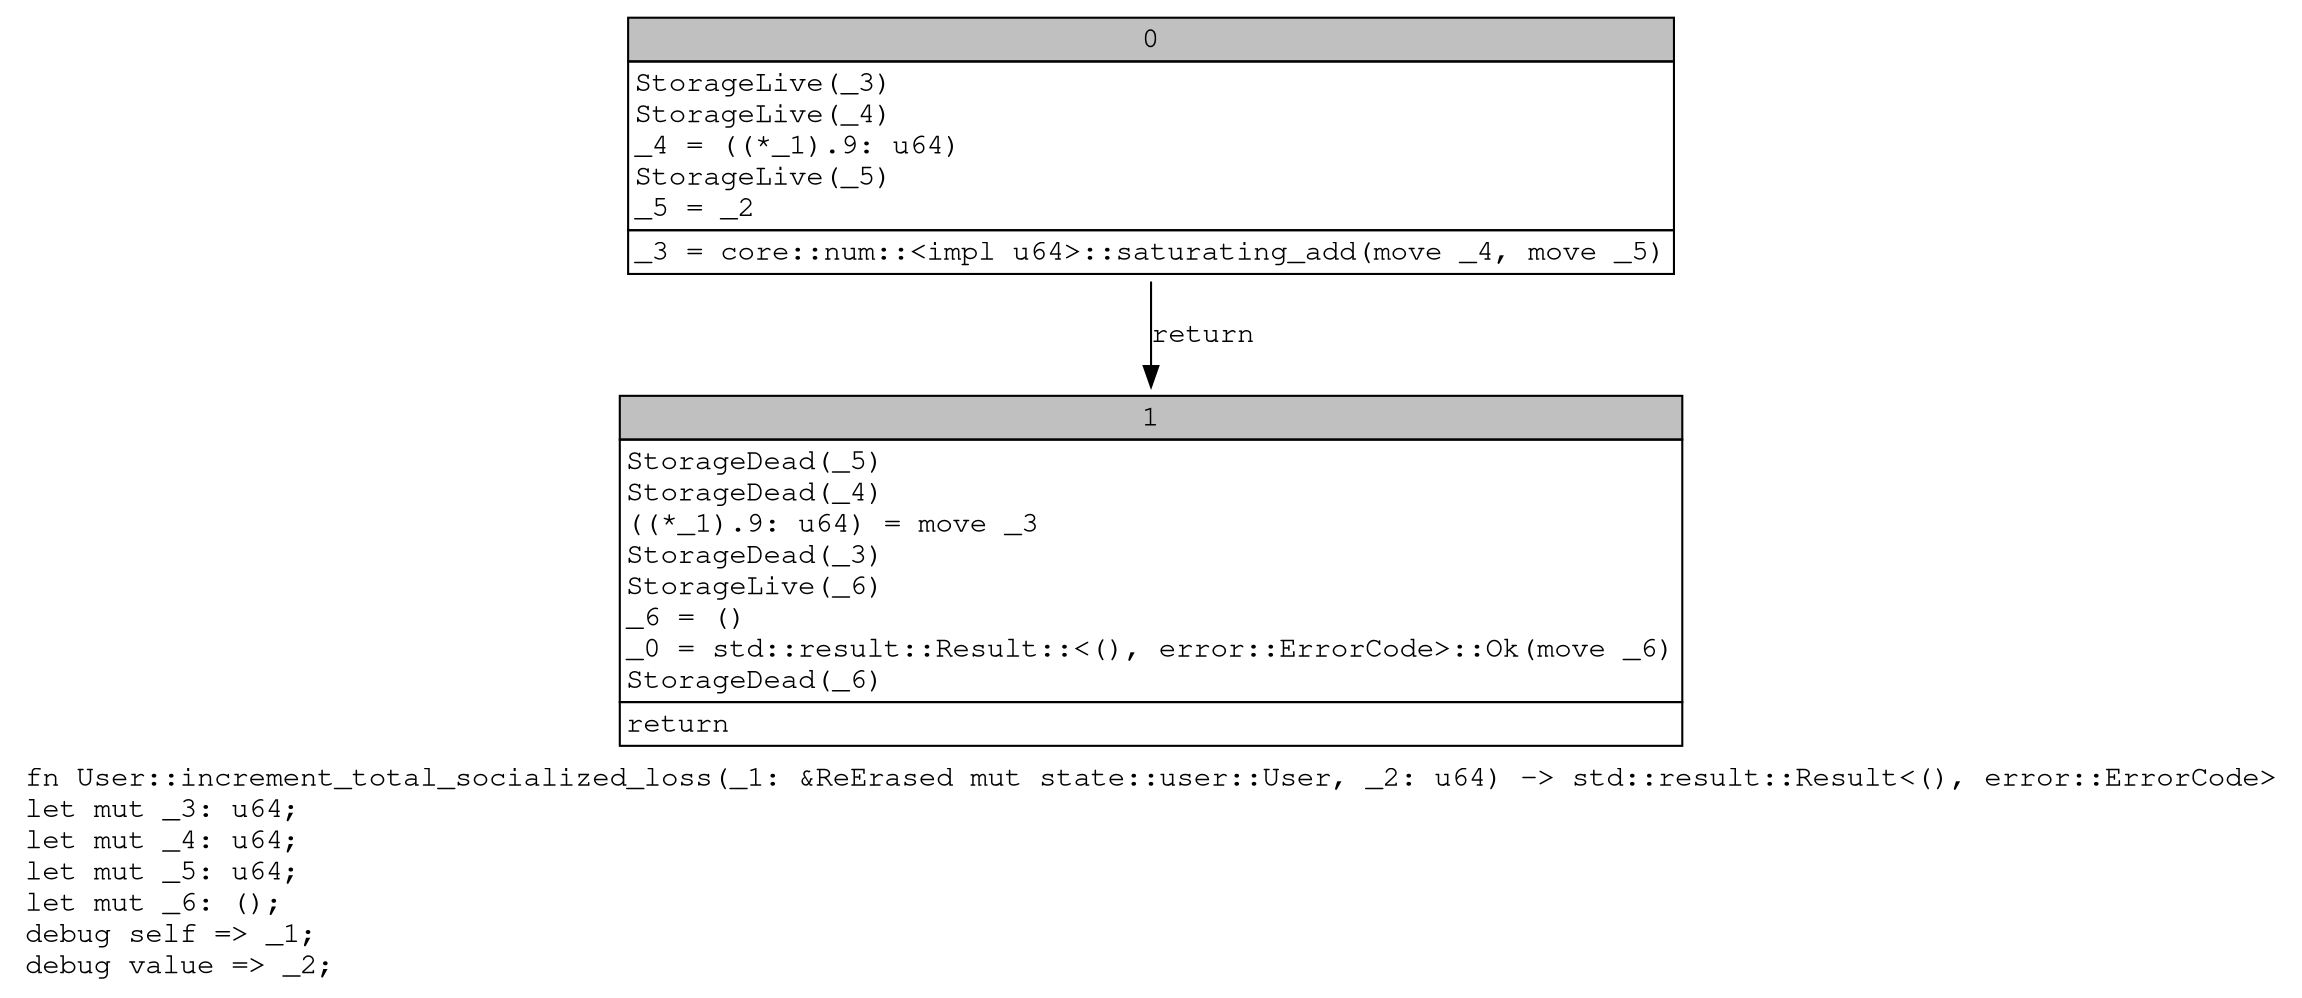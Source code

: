 digraph Mir_0_4306 {
    graph [fontname="Courier, monospace"];
    node [fontname="Courier, monospace"];
    edge [fontname="Courier, monospace"];
    label=<fn User::increment_total_socialized_loss(_1: &amp;ReErased mut state::user::User, _2: u64) -&gt; std::result::Result&lt;(), error::ErrorCode&gt;<br align="left"/>let mut _3: u64;<br align="left"/>let mut _4: u64;<br align="left"/>let mut _5: u64;<br align="left"/>let mut _6: ();<br align="left"/>debug self =&gt; _1;<br align="left"/>debug value =&gt; _2;<br align="left"/>>;
    bb0__0_4306 [shape="none", label=<<table border="0" cellborder="1" cellspacing="0"><tr><td bgcolor="gray" align="center" colspan="1">0</td></tr><tr><td align="left" balign="left">StorageLive(_3)<br/>StorageLive(_4)<br/>_4 = ((*_1).9: u64)<br/>StorageLive(_5)<br/>_5 = _2<br/></td></tr><tr><td align="left">_3 = core::num::&lt;impl u64&gt;::saturating_add(move _4, move _5)</td></tr></table>>];
    bb1__0_4306 [shape="none", label=<<table border="0" cellborder="1" cellspacing="0"><tr><td bgcolor="gray" align="center" colspan="1">1</td></tr><tr><td align="left" balign="left">StorageDead(_5)<br/>StorageDead(_4)<br/>((*_1).9: u64) = move _3<br/>StorageDead(_3)<br/>StorageLive(_6)<br/>_6 = ()<br/>_0 = std::result::Result::&lt;(), error::ErrorCode&gt;::Ok(move _6)<br/>StorageDead(_6)<br/></td></tr><tr><td align="left">return</td></tr></table>>];
    bb0__0_4306 -> bb1__0_4306 [label="return"];
}
